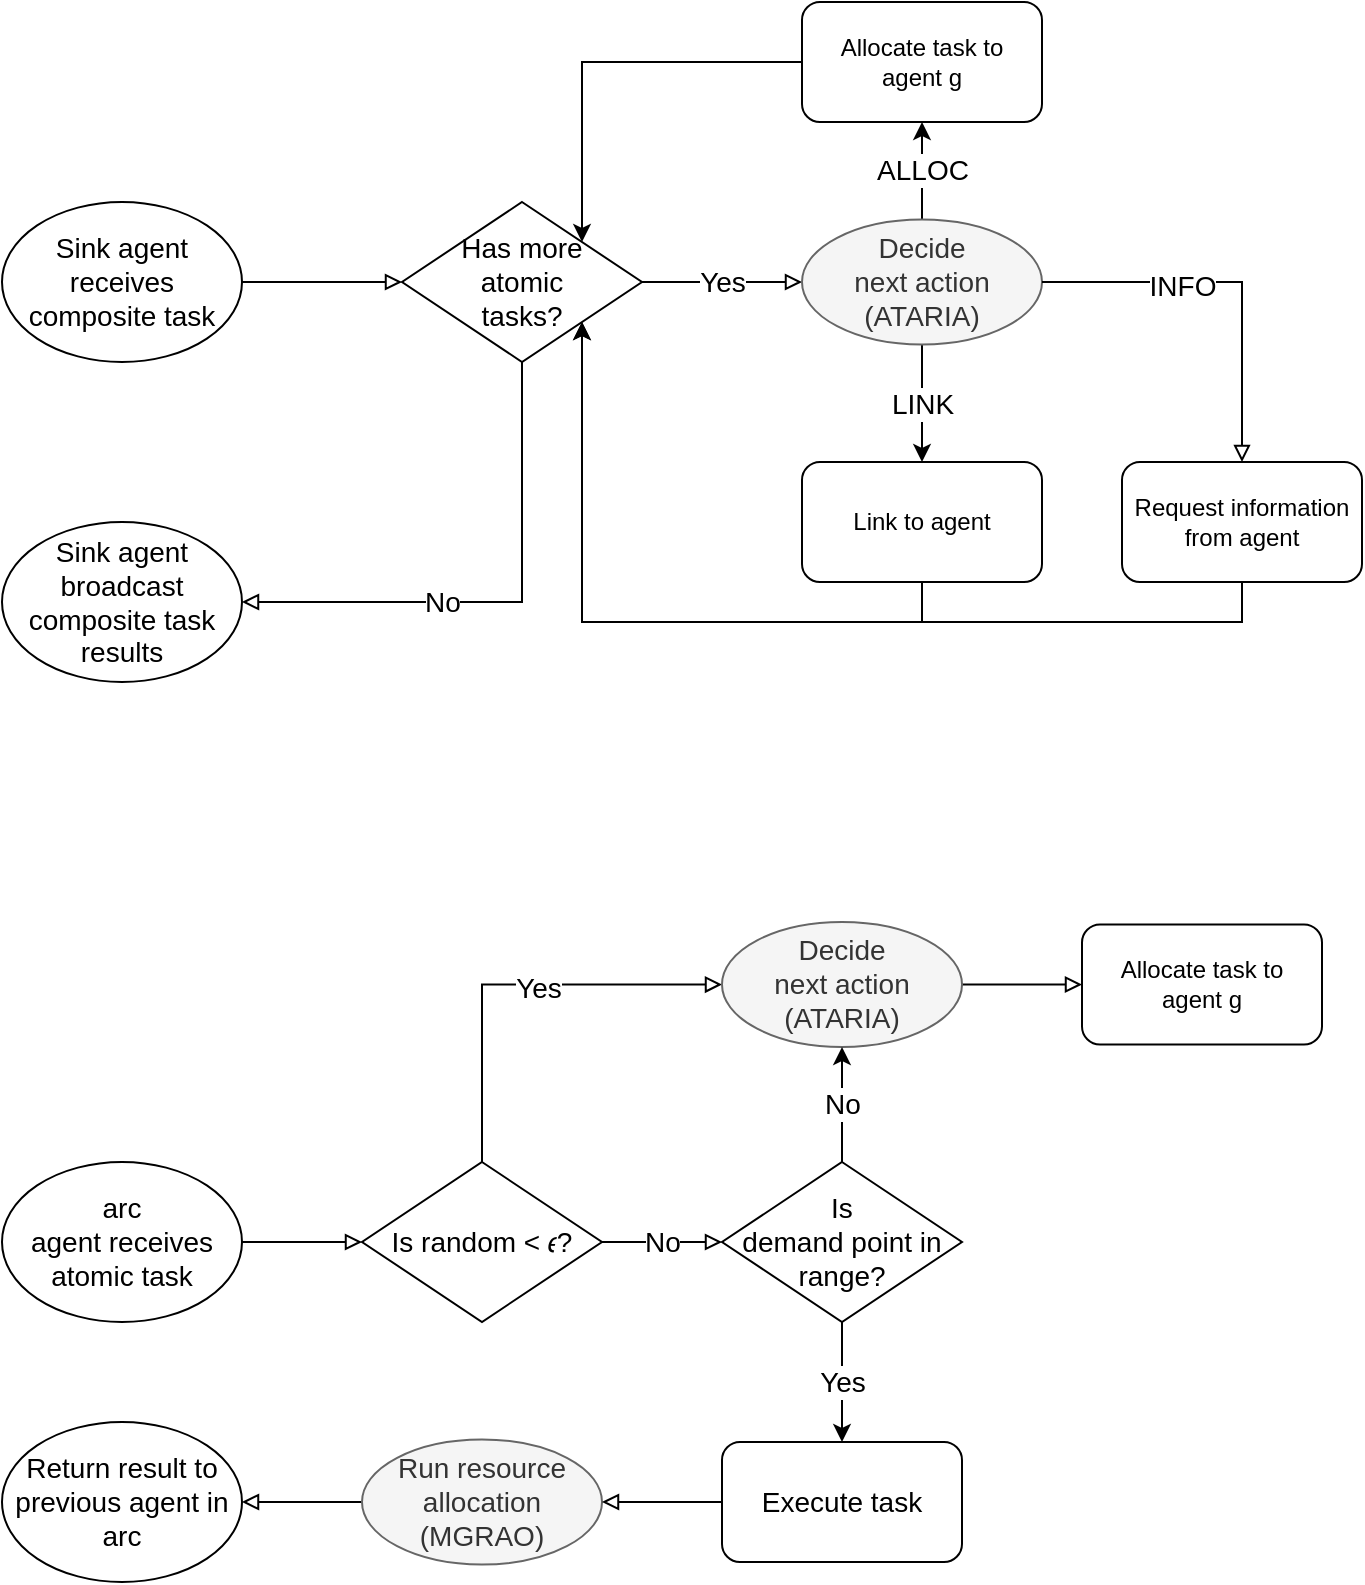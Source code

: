 <mxfile version="14.4.3" type="device"><diagram id="C5RBs43oDa-KdzZeNtuy" name="Page-1"><mxGraphModel dx="1916" dy="1979" grid="1" gridSize="10" guides="1" tooltips="1" connect="1" arrows="1" fold="1" page="1" pageScale="1" pageWidth="827" pageHeight="1169" math="1" shadow="0"><root><mxCell id="WIyWlLk6GJQsqaUBKTNV-0"/><mxCell id="WIyWlLk6GJQsqaUBKTNV-1" parent="WIyWlLk6GJQsqaUBKTNV-0"/><mxCell id="ssV2FOtLgtWsP6kgQDFu-53" style="edgeStyle=orthogonalEdgeStyle;rounded=0;orthogonalLoop=1;jettySize=auto;html=1;entryX=0;entryY=0.5;entryDx=0;entryDy=0;endArrow=block;endFill=0;fontSize=14;" parent="WIyWlLk6GJQsqaUBKTNV-1" source="ssV2FOtLgtWsP6kgQDFu-0" target="ssV2FOtLgtWsP6kgQDFu-52" edge="1"><mxGeometry relative="1" as="geometry"/></mxCell><mxCell id="ssV2FOtLgtWsP6kgQDFu-0" value="Sink agent receives composite task" style="ellipse;whiteSpace=wrap;html=1;fontSize=14;" parent="WIyWlLk6GJQsqaUBKTNV-1" vertex="1"><mxGeometry x="-40" y="-640" width="120" height="80" as="geometry"/></mxCell><mxCell id="ssV2FOtLgtWsP6kgQDFu-27" value="Yes" style="edgeStyle=orthogonalEdgeStyle;rounded=0;orthogonalLoop=1;jettySize=auto;html=1;entryX=0;entryY=0.5;entryDx=0;entryDy=0;endArrow=block;endFill=0;exitX=1;exitY=0.5;exitDx=0;exitDy=0;fontSize=14;" parent="WIyWlLk6GJQsqaUBKTNV-1" source="ssV2FOtLgtWsP6kgQDFu-52" target="ssV2FOtLgtWsP6kgQDFu-37" edge="1"><mxGeometry relative="1" as="geometry"><mxPoint x="220" y="-560" as="sourcePoint"/><mxPoint x="220" y="-480" as="targetPoint"/></mxGeometry></mxCell><mxCell id="ujvmR3M6VsunWijk0EcX-56" value="ALLOC" style="edgeStyle=orthogonalEdgeStyle;rounded=0;orthogonalLoop=1;jettySize=auto;html=1;exitX=0.5;exitY=0;exitDx=0;exitDy=0;entryX=0.5;entryY=1;entryDx=0;entryDy=0;fontSize=14;" edge="1" parent="WIyWlLk6GJQsqaUBKTNV-1" source="ssV2FOtLgtWsP6kgQDFu-37" target="ujvmR3M6VsunWijk0EcX-54"><mxGeometry relative="1" as="geometry"/></mxCell><mxCell id="ujvmR3M6VsunWijk0EcX-57" value="LINK" style="edgeStyle=orthogonalEdgeStyle;rounded=0;orthogonalLoop=1;jettySize=auto;html=1;entryX=0.5;entryY=0;entryDx=0;entryDy=0;fontSize=14;exitX=0.5;exitY=1;exitDx=0;exitDy=0;" edge="1" parent="WIyWlLk6GJQsqaUBKTNV-1" source="ssV2FOtLgtWsP6kgQDFu-37" target="ujvmR3M6VsunWijk0EcX-53"><mxGeometry relative="1" as="geometry"/></mxCell><mxCell id="ssV2FOtLgtWsP6kgQDFu-37" value="Decide&lt;br&gt;next action (ATARIA)" style="ellipse;whiteSpace=wrap;html=1;fillColor=#f5f5f5;strokeColor=#666666;fontColor=#333333;fontStyle=0;fontSize=14;" parent="WIyWlLk6GJQsqaUBKTNV-1" vertex="1"><mxGeometry x="360" y="-631.25" width="120" height="62.5" as="geometry"/></mxCell><mxCell id="ssV2FOtLgtWsP6kgQDFu-54" value="No" style="edgeStyle=orthogonalEdgeStyle;rounded=0;orthogonalLoop=1;jettySize=auto;html=1;exitX=0.5;exitY=1;exitDx=0;exitDy=0;endArrow=block;endFill=0;entryX=1;entryY=0.5;entryDx=0;entryDy=0;fontSize=14;" parent="WIyWlLk6GJQsqaUBKTNV-1" source="ssV2FOtLgtWsP6kgQDFu-52" target="ssV2FOtLgtWsP6kgQDFu-55" edge="1"><mxGeometry x="0.231" relative="1" as="geometry"><mxPoint x="210" y="-500" as="targetPoint"/><mxPoint as="offset"/></mxGeometry></mxCell><mxCell id="ssV2FOtLgtWsP6kgQDFu-52" value="Has more&lt;br&gt;atomic&lt;br&gt;tasks?" style="rhombus;whiteSpace=wrap;html=1;fontSize=14;" parent="WIyWlLk6GJQsqaUBKTNV-1" vertex="1"><mxGeometry x="160" y="-640" width="120" height="80" as="geometry"/></mxCell><mxCell id="ssV2FOtLgtWsP6kgQDFu-55" value="Sink agent broadcast composite task results" style="ellipse;whiteSpace=wrap;html=1;fontSize=14;" parent="WIyWlLk6GJQsqaUBKTNV-1" vertex="1"><mxGeometry x="-40" y="-480" width="120" height="80" as="geometry"/></mxCell><mxCell id="ujvmR3M6VsunWijk0EcX-0" value="No" style="edgeStyle=orthogonalEdgeStyle;rounded=0;orthogonalLoop=1;jettySize=auto;html=1;entryX=0;entryY=0.5;entryDx=0;entryDy=0;endArrow=block;endFill=0;fontSize=14;" edge="1" parent="WIyWlLk6GJQsqaUBKTNV-1" source="ujvmR3M6VsunWijk0EcX-36" target="ujvmR3M6VsunWijk0EcX-16"><mxGeometry relative="1" as="geometry"/></mxCell><mxCell id="ujvmR3M6VsunWijk0EcX-2" value="arc&lt;br&gt;agent receives atomic task" style="ellipse;whiteSpace=wrap;html=1;fontSize=14;" vertex="1" parent="WIyWlLk6GJQsqaUBKTNV-1"><mxGeometry x="-40" y="-160" width="120" height="80" as="geometry"/></mxCell><mxCell id="ujvmR3M6VsunWijk0EcX-4" style="edgeStyle=orthogonalEdgeStyle;rounded=0;orthogonalLoop=1;jettySize=auto;html=1;entryX=0;entryY=0.5;entryDx=0;entryDy=0;endArrow=block;endFill=0;exitX=0.5;exitY=0;exitDx=0;exitDy=0;fontSize=14;" edge="1" parent="WIyWlLk6GJQsqaUBKTNV-1" source="ujvmR3M6VsunWijk0EcX-36" target="ujvmR3M6VsunWijk0EcX-7"><mxGeometry relative="1" as="geometry"><mxPoint x="220" y="-80" as="sourcePoint"/><mxPoint x="220" as="targetPoint"/></mxGeometry></mxCell><mxCell id="ujvmR3M6VsunWijk0EcX-66" value="Yes" style="edgeLabel;html=1;align=center;verticalAlign=middle;resizable=0;points=[];fontSize=14;" vertex="1" connectable="0" parent="ujvmR3M6VsunWijk0EcX-4"><mxGeometry x="0.117" y="-1" relative="1" as="geometry"><mxPoint as="offset"/></mxGeometry></mxCell><mxCell id="ujvmR3M6VsunWijk0EcX-6" style="edgeStyle=orthogonalEdgeStyle;rounded=0;orthogonalLoop=1;jettySize=auto;html=1;entryX=0;entryY=0.5;entryDx=0;entryDy=0;endArrow=block;endFill=0;fontSize=14;" edge="1" parent="WIyWlLk6GJQsqaUBKTNV-1" source="ujvmR3M6VsunWijk0EcX-7" target="ujvmR3M6VsunWijk0EcX-47"><mxGeometry relative="1" as="geometry"><mxPoint x="740" y="-120" as="targetPoint"/></mxGeometry></mxCell><mxCell id="ujvmR3M6VsunWijk0EcX-7" value="Decide&lt;br&gt;next action (ATARIA)" style="ellipse;whiteSpace=wrap;html=1;fillColor=#f5f5f5;strokeColor=#666666;fontColor=#333333;fontStyle=0;fontSize=14;" vertex="1" parent="WIyWlLk6GJQsqaUBKTNV-1"><mxGeometry x="320" y="-280" width="120" height="62.5" as="geometry"/></mxCell><mxCell id="ujvmR3M6VsunWijk0EcX-15" style="edgeStyle=orthogonalEdgeStyle;rounded=0;orthogonalLoop=1;jettySize=auto;html=1;exitX=0;exitY=0.5;exitDx=0;exitDy=0;endArrow=block;endFill=0;entryX=1;entryY=0.5;entryDx=0;entryDy=0;fontSize=14;" edge="1" parent="WIyWlLk6GJQsqaUBKTNV-1" source="ujvmR3M6VsunWijk0EcX-45" target="ujvmR3M6VsunWijk0EcX-17"><mxGeometry relative="1" as="geometry"><mxPoint x="100" y="8.75" as="targetPoint"/></mxGeometry></mxCell><mxCell id="ujvmR3M6VsunWijk0EcX-46" value="Yes" style="edgeStyle=orthogonalEdgeStyle;rounded=0;orthogonalLoop=1;jettySize=auto;html=1;exitX=0.5;exitY=1;exitDx=0;exitDy=0;entryX=0.5;entryY=0;entryDx=0;entryDy=0;fontSize=14;" edge="1" parent="WIyWlLk6GJQsqaUBKTNV-1" source="ujvmR3M6VsunWijk0EcX-16" target="ujvmR3M6VsunWijk0EcX-41"><mxGeometry relative="1" as="geometry"><mxPoint x="380" y="-60" as="sourcePoint"/></mxGeometry></mxCell><mxCell id="ujvmR3M6VsunWijk0EcX-65" value="No" style="edgeStyle=orthogonalEdgeStyle;rounded=0;orthogonalLoop=1;jettySize=auto;html=1;entryX=0.5;entryY=1;entryDx=0;entryDy=0;fontSize=14;" edge="1" parent="WIyWlLk6GJQsqaUBKTNV-1" source="ujvmR3M6VsunWijk0EcX-16" target="ujvmR3M6VsunWijk0EcX-7"><mxGeometry relative="1" as="geometry"/></mxCell><mxCell id="ujvmR3M6VsunWijk0EcX-16" value="Is&lt;br&gt;demand point in range?" style="rhombus;whiteSpace=wrap;html=1;fontSize=14;" vertex="1" parent="WIyWlLk6GJQsqaUBKTNV-1"><mxGeometry x="320" y="-160" width="120" height="80" as="geometry"/></mxCell><mxCell id="ujvmR3M6VsunWijk0EcX-17" value="Return result to previous agent in arc" style="ellipse;whiteSpace=wrap;html=1;fontSize=14;" vertex="1" parent="WIyWlLk6GJQsqaUBKTNV-1"><mxGeometry x="-40" y="-30" width="120" height="80" as="geometry"/></mxCell><mxCell id="ujvmR3M6VsunWijk0EcX-41" value="Execute task" style="rounded=1;whiteSpace=wrap;html=1;fontSize=14;" vertex="1" parent="WIyWlLk6GJQsqaUBKTNV-1"><mxGeometry x="320" y="-20" width="120" height="60" as="geometry"/></mxCell><mxCell id="ujvmR3M6VsunWijk0EcX-47" value="Allocate task to&lt;br&gt;agent g" style="rounded=1;whiteSpace=wrap;html=1;" vertex="1" parent="WIyWlLk6GJQsqaUBKTNV-1"><mxGeometry x="500" y="-278.75" width="120" height="60" as="geometry"/></mxCell><mxCell id="ujvmR3M6VsunWijk0EcX-60" style="edgeStyle=orthogonalEdgeStyle;rounded=0;orthogonalLoop=1;jettySize=auto;html=1;exitX=0.5;exitY=1;exitDx=0;exitDy=0;entryX=1;entryY=1;entryDx=0;entryDy=0;fontSize=14;" edge="1" parent="WIyWlLk6GJQsqaUBKTNV-1" source="ujvmR3M6VsunWijk0EcX-51" target="ssV2FOtLgtWsP6kgQDFu-52"><mxGeometry relative="1" as="geometry"/></mxCell><mxCell id="ujvmR3M6VsunWijk0EcX-51" value="Request information from agent" style="rounded=1;whiteSpace=wrap;html=1;" vertex="1" parent="WIyWlLk6GJQsqaUBKTNV-1"><mxGeometry x="520" y="-510" width="120" height="60" as="geometry"/></mxCell><mxCell id="ujvmR3M6VsunWijk0EcX-52" style="edgeStyle=orthogonalEdgeStyle;rounded=0;orthogonalLoop=1;jettySize=auto;html=1;entryX=0.5;entryY=0;entryDx=0;entryDy=0;endArrow=block;endFill=0;fontSize=14;" edge="1" parent="WIyWlLk6GJQsqaUBKTNV-1" source="ssV2FOtLgtWsP6kgQDFu-37" target="ujvmR3M6VsunWijk0EcX-51"><mxGeometry relative="1" as="geometry"><mxPoint x="480.0" y="-599.9" as="sourcePoint"/><mxPoint x="800" y="-600" as="targetPoint"/></mxGeometry></mxCell><mxCell id="ujvmR3M6VsunWijk0EcX-62" value="INFO" style="edgeLabel;html=1;align=center;verticalAlign=middle;resizable=0;points=[];fontSize=14;" vertex="1" connectable="0" parent="ujvmR3M6VsunWijk0EcX-52"><mxGeometry x="-0.279" y="-2" relative="1" as="geometry"><mxPoint x="1" as="offset"/></mxGeometry></mxCell><mxCell id="ujvmR3M6VsunWijk0EcX-59" style="edgeStyle=orthogonalEdgeStyle;rounded=0;orthogonalLoop=1;jettySize=auto;html=1;exitX=0.5;exitY=1;exitDx=0;exitDy=0;entryX=1;entryY=1;entryDx=0;entryDy=0;fontSize=14;" edge="1" parent="WIyWlLk6GJQsqaUBKTNV-1" source="ujvmR3M6VsunWijk0EcX-53" target="ssV2FOtLgtWsP6kgQDFu-52"><mxGeometry relative="1" as="geometry"/></mxCell><mxCell id="ujvmR3M6VsunWijk0EcX-53" value="Link to agent" style="rounded=1;whiteSpace=wrap;html=1;" vertex="1" parent="WIyWlLk6GJQsqaUBKTNV-1"><mxGeometry x="360" y="-510" width="120" height="60" as="geometry"/></mxCell><mxCell id="ujvmR3M6VsunWijk0EcX-58" style="edgeStyle=orthogonalEdgeStyle;rounded=0;orthogonalLoop=1;jettySize=auto;html=1;exitX=0;exitY=0.5;exitDx=0;exitDy=0;fontSize=14;entryX=1;entryY=0;entryDx=0;entryDy=0;" edge="1" parent="WIyWlLk6GJQsqaUBKTNV-1" source="ujvmR3M6VsunWijk0EcX-54" target="ssV2FOtLgtWsP6kgQDFu-52"><mxGeometry relative="1" as="geometry"><mxPoint x="200" y="-780" as="targetPoint"/></mxGeometry></mxCell><mxCell id="ujvmR3M6VsunWijk0EcX-54" value="Allocate task to&lt;br&gt;agent g" style="rounded=1;whiteSpace=wrap;html=1;" vertex="1" parent="WIyWlLk6GJQsqaUBKTNV-1"><mxGeometry x="360" y="-740" width="120" height="60" as="geometry"/></mxCell><mxCell id="ujvmR3M6VsunWijk0EcX-45" value="Run resource allocation&lt;br style=&quot;font-size: 14px&quot;&gt;(MGRAO)" style="ellipse;whiteSpace=wrap;html=1;fillColor=#f5f5f5;strokeColor=#666666;fontColor=#333333;fontStyle=0;fontSize=14;" vertex="1" parent="WIyWlLk6GJQsqaUBKTNV-1"><mxGeometry x="140" y="-21.25" width="120" height="62.5" as="geometry"/></mxCell><mxCell id="ujvmR3M6VsunWijk0EcX-61" style="edgeStyle=orthogonalEdgeStyle;rounded=0;orthogonalLoop=1;jettySize=auto;html=1;exitX=0;exitY=0.5;exitDx=0;exitDy=0;endArrow=block;endFill=0;entryX=1;entryY=0.5;entryDx=0;entryDy=0;fontSize=14;" edge="1" parent="WIyWlLk6GJQsqaUBKTNV-1" source="ujvmR3M6VsunWijk0EcX-41" target="ujvmR3M6VsunWijk0EcX-45"><mxGeometry relative="1" as="geometry"><mxPoint x="80" y="170" as="targetPoint"/><mxPoint x="220" y="20" as="sourcePoint"/></mxGeometry></mxCell><mxCell id="ujvmR3M6VsunWijk0EcX-36" value="Is random &amp;lt; 𝜖?" style="rhombus;whiteSpace=wrap;html=1;fontSize=14;" vertex="1" parent="WIyWlLk6GJQsqaUBKTNV-1"><mxGeometry x="140" y="-160" width="120" height="80" as="geometry"/></mxCell><mxCell id="ujvmR3M6VsunWijk0EcX-63" style="edgeStyle=orthogonalEdgeStyle;rounded=0;orthogonalLoop=1;jettySize=auto;html=1;entryX=0;entryY=0.5;entryDx=0;entryDy=0;endArrow=block;endFill=0;fontSize=14;exitX=1;exitY=0.5;exitDx=0;exitDy=0;" edge="1" parent="WIyWlLk6GJQsqaUBKTNV-1" source="ujvmR3M6VsunWijk0EcX-2" target="ujvmR3M6VsunWijk0EcX-36"><mxGeometry relative="1" as="geometry"><mxPoint x="100" y="-121.25" as="sourcePoint"/><mxPoint x="550" y="168.75" as="targetPoint"/></mxGeometry></mxCell></root></mxGraphModel></diagram></mxfile>
